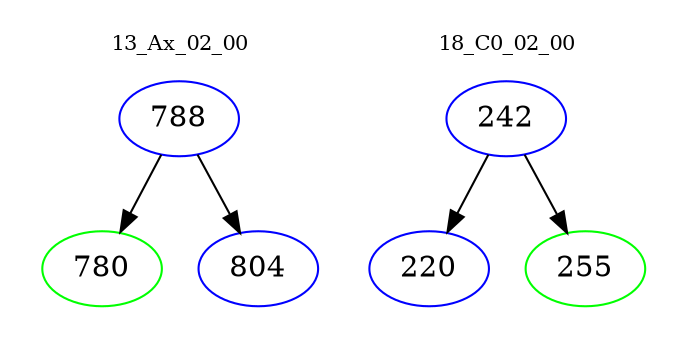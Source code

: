 digraph{
subgraph cluster_0 {
color = white
label = "13_Ax_02_00";
fontsize=10;
T0_788 [label="788", color="blue"]
T0_788 -> T0_780 [color="black"]
T0_780 [label="780", color="green"]
T0_788 -> T0_804 [color="black"]
T0_804 [label="804", color="blue"]
}
subgraph cluster_1 {
color = white
label = "18_C0_02_00";
fontsize=10;
T1_242 [label="242", color="blue"]
T1_242 -> T1_220 [color="black"]
T1_220 [label="220", color="blue"]
T1_242 -> T1_255 [color="black"]
T1_255 [label="255", color="green"]
}
}
